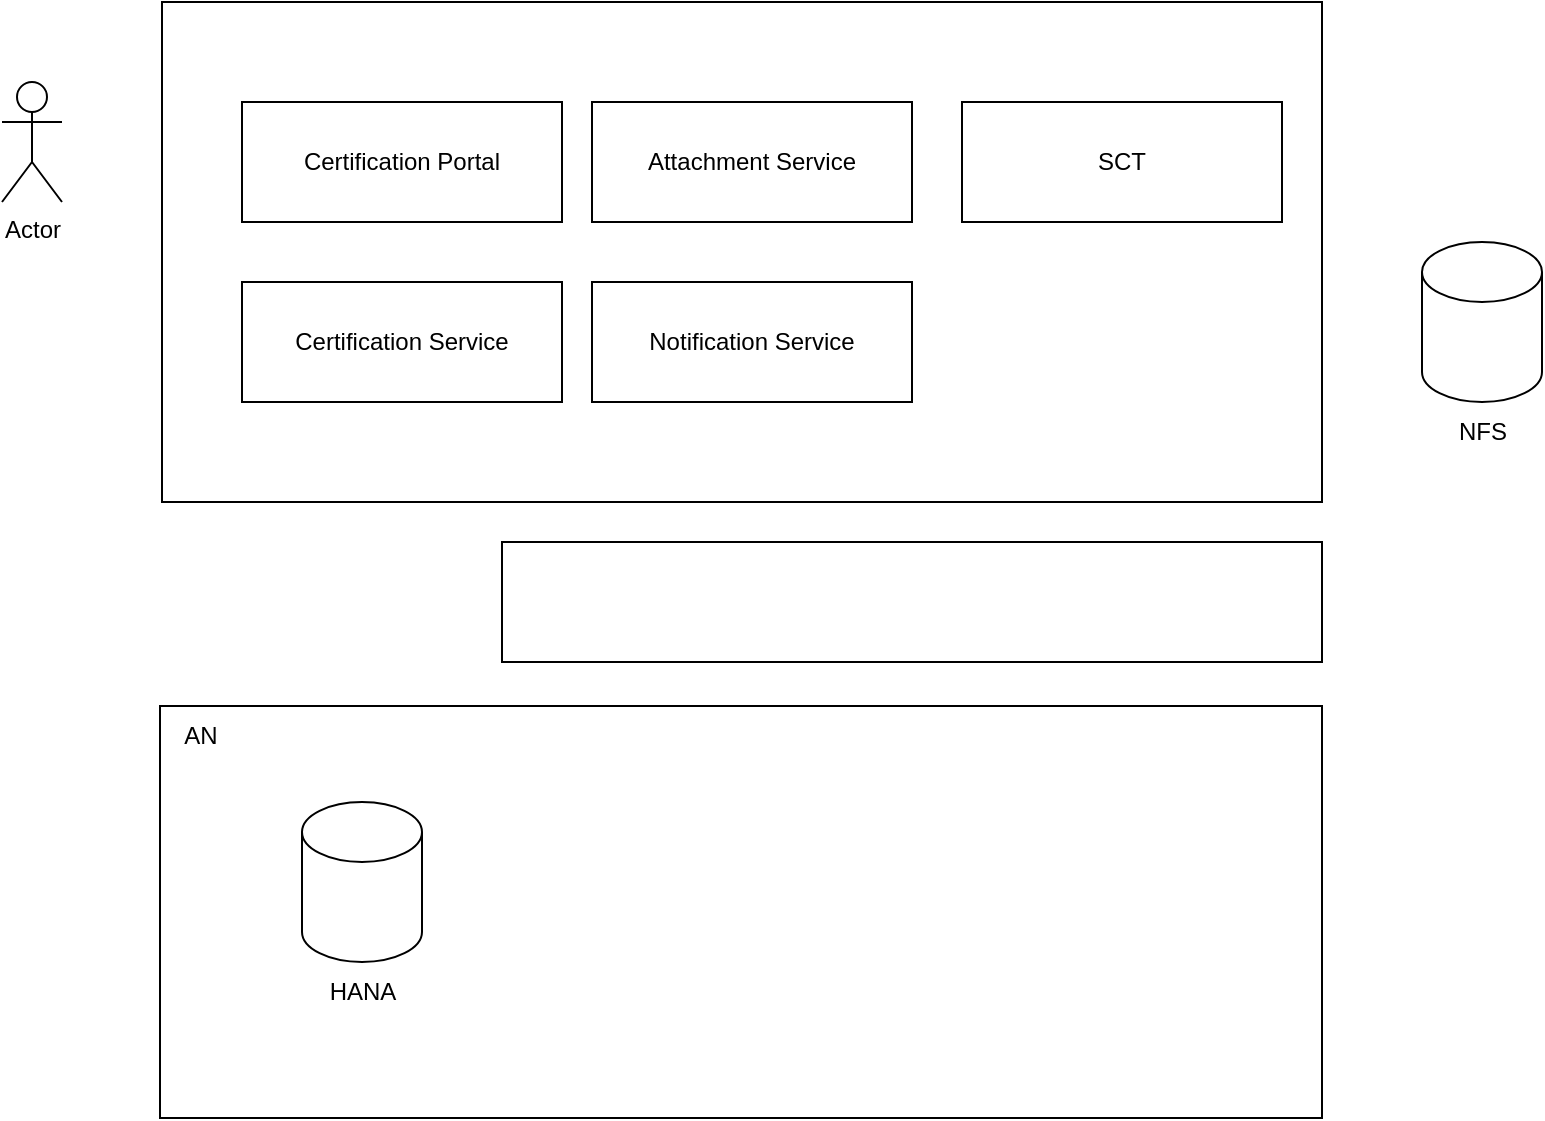 <mxfile version="20.5.1" type="github">
  <diagram id="iNibahF6Y3yYVgzD8dor" name="Page-1">
    <mxGraphModel dx="1252" dy="684" grid="1" gridSize="10" guides="1" tooltips="1" connect="1" arrows="1" fold="1" page="1" pageScale="1" pageWidth="827" pageHeight="1169" math="0" shadow="0">
      <root>
        <mxCell id="0" />
        <mxCell id="1" parent="0" />
        <mxCell id="NBC4jcn0iUTAf-bns_DX-7" value="" style="rounded=0;whiteSpace=wrap;html=1;" vertex="1" parent="1">
          <mxGeometry x="120" y="150" width="580" height="250" as="geometry" />
        </mxCell>
        <mxCell id="B5y0qz-TB3IfU01jpHbR-1" value="Certification Service" style="rounded=0;whiteSpace=wrap;html=1;" parent="1" vertex="1">
          <mxGeometry x="160" y="290" width="160" height="60" as="geometry" />
        </mxCell>
        <mxCell id="B5y0qz-TB3IfU01jpHbR-5" value="Attachment Service" style="rounded=0;whiteSpace=wrap;html=1;" parent="1" vertex="1">
          <mxGeometry x="335" y="200" width="160" height="60" as="geometry" />
        </mxCell>
        <mxCell id="B5y0qz-TB3IfU01jpHbR-6" value="" style="rounded=0;whiteSpace=wrap;html=1;" parent="1" vertex="1">
          <mxGeometry x="119" y="502" width="581" height="206" as="geometry" />
        </mxCell>
        <mxCell id="B5y0qz-TB3IfU01jpHbR-7" value="Notification Service" style="rounded=0;whiteSpace=wrap;html=1;" parent="1" vertex="1">
          <mxGeometry x="335" y="290" width="160" height="60" as="geometry" />
        </mxCell>
        <mxCell id="NBC4jcn0iUTAf-bns_DX-2" value="SCT" style="rounded=0;whiteSpace=wrap;html=1;" vertex="1" parent="1">
          <mxGeometry x="520" y="200" width="160" height="60" as="geometry" />
        </mxCell>
        <mxCell id="NBC4jcn0iUTAf-bns_DX-3" value="" style="group" vertex="1" connectable="0" parent="1">
          <mxGeometry x="750" y="270" width="60" height="110" as="geometry" />
        </mxCell>
        <mxCell id="NBC4jcn0iUTAf-bns_DX-4" value="" style="shape=cylinder3;whiteSpace=wrap;html=1;boundedLbl=1;backgroundOutline=1;size=15;" vertex="1" parent="NBC4jcn0iUTAf-bns_DX-3">
          <mxGeometry width="60" height="80" as="geometry" />
        </mxCell>
        <mxCell id="NBC4jcn0iUTAf-bns_DX-5" value="NFS" style="text;html=1;align=center;verticalAlign=middle;resizable=0;points=[];autosize=1;strokeColor=none;fillColor=none;" vertex="1" parent="NBC4jcn0iUTAf-bns_DX-3">
          <mxGeometry x="5" y="80" width="50" height="30" as="geometry" />
        </mxCell>
        <mxCell id="NBC4jcn0iUTAf-bns_DX-6" value="Actor" style="shape=umlActor;verticalLabelPosition=bottom;verticalAlign=top;html=1;outlineConnect=0;" vertex="1" parent="1">
          <mxGeometry x="40" y="190" width="30" height="60" as="geometry" />
        </mxCell>
        <mxCell id="NBC4jcn0iUTAf-bns_DX-8" value="Certification Portal" style="rounded=0;whiteSpace=wrap;html=1;" vertex="1" parent="1">
          <mxGeometry x="160" y="200" width="160" height="60" as="geometry" />
        </mxCell>
        <mxCell id="NBC4jcn0iUTAf-bns_DX-10" value="AN" style="text;html=1;align=center;verticalAlign=middle;resizable=0;points=[];autosize=1;strokeColor=none;fillColor=none;" vertex="1" parent="1">
          <mxGeometry x="119" y="502" width="40" height="30" as="geometry" />
        </mxCell>
        <mxCell id="B5y0qz-TB3IfU01jpHbR-4" value="" style="group" parent="1" vertex="1" connectable="0">
          <mxGeometry x="190" y="550" width="60" height="110" as="geometry" />
        </mxCell>
        <mxCell id="B5y0qz-TB3IfU01jpHbR-2" value="" style="shape=cylinder3;whiteSpace=wrap;html=1;boundedLbl=1;backgroundOutline=1;size=15;" parent="B5y0qz-TB3IfU01jpHbR-4" vertex="1">
          <mxGeometry width="60" height="80" as="geometry" />
        </mxCell>
        <mxCell id="B5y0qz-TB3IfU01jpHbR-3" value="HANA" style="text;html=1;align=center;verticalAlign=middle;resizable=0;points=[];autosize=1;strokeColor=none;fillColor=none;" parent="B5y0qz-TB3IfU01jpHbR-4" vertex="1">
          <mxGeometry y="80" width="60" height="30" as="geometry" />
        </mxCell>
        <mxCell id="NBC4jcn0iUTAf-bns_DX-11" value="" style="rounded=0;whiteSpace=wrap;html=1;" vertex="1" parent="1">
          <mxGeometry x="290" y="420" width="410" height="60" as="geometry" />
        </mxCell>
      </root>
    </mxGraphModel>
  </diagram>
</mxfile>
